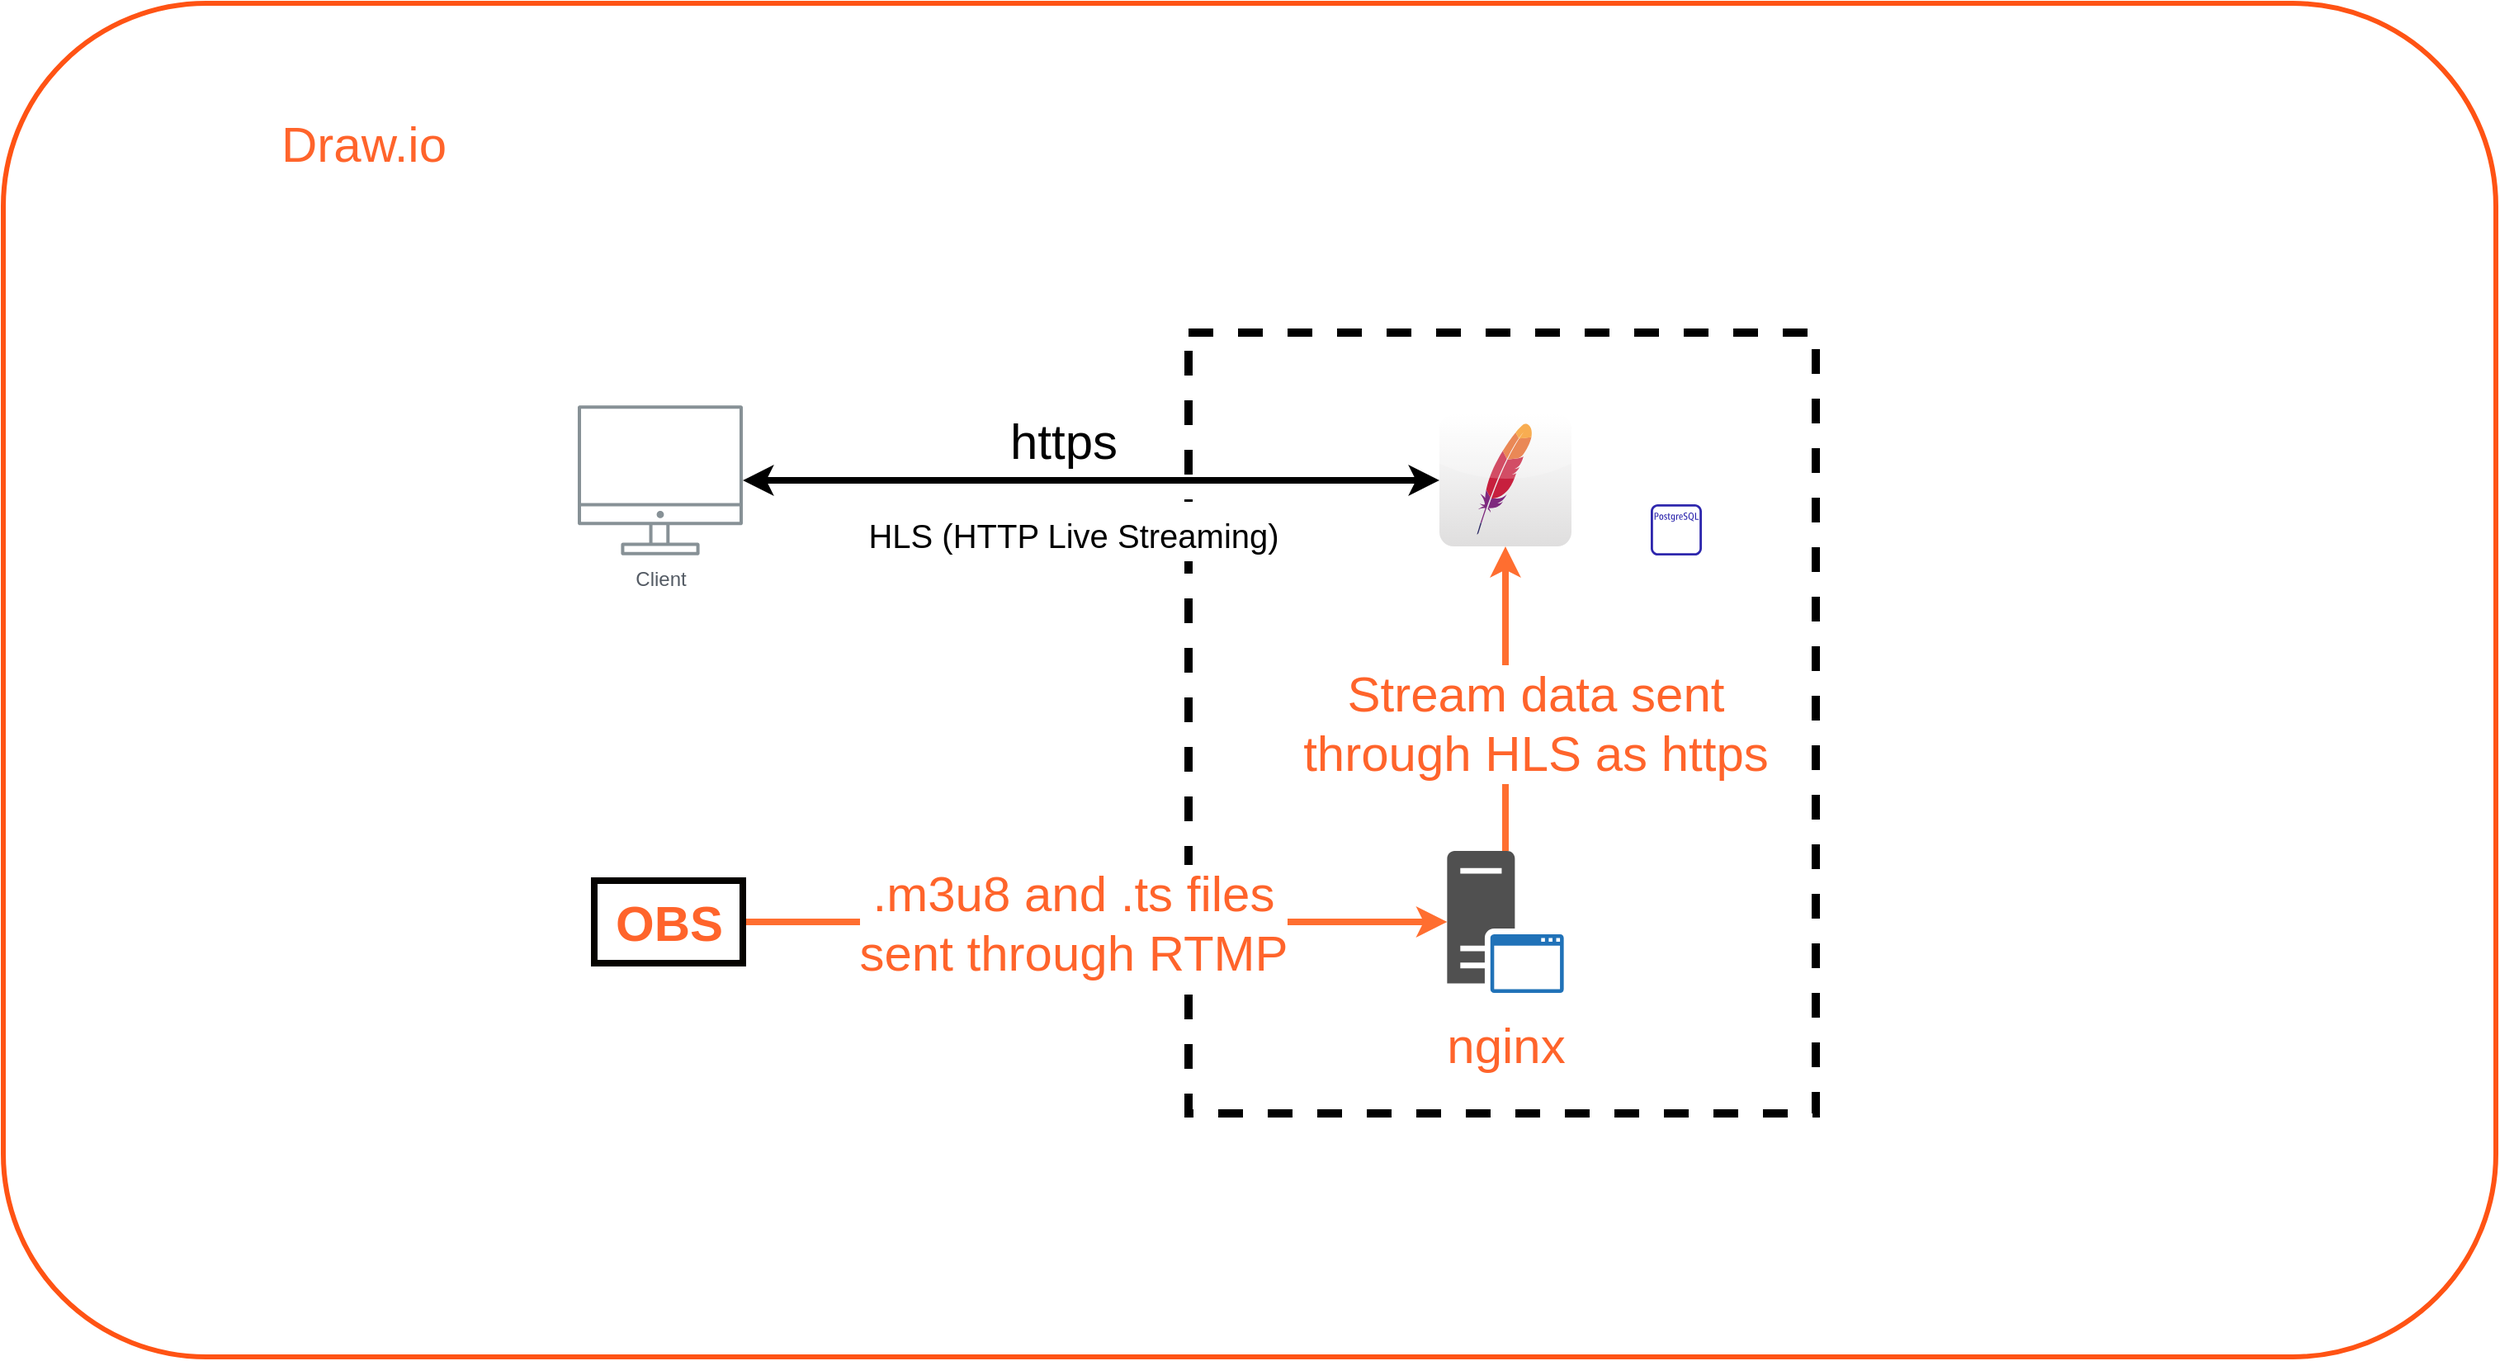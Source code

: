 <mxfile version="20.6.2" type="github">
  <diagram name="Page-1" id="74b105a0-9070-1c63-61bc-23e55f88626e">
    <mxGraphModel dx="3375" dy="1830" grid="1" gridSize="10" guides="1" tooltips="1" connect="1" arrows="1" fold="1" page="1" pageScale="1.5" pageWidth="1169" pageHeight="826" background="none" math="0" shadow="0">
      <root>
        <mxCell id="0" style=";html=1;" />
        <mxCell id="1" style=";html=1;" parent="0" />
        <mxCell id="Dv1WIKetxkHTB2Em4Z0x-17" value="" style="rounded=1;whiteSpace=wrap;html=1;strokeWidth=3;fontSize=30;fillColor=none;strokeColor=#FF5314;" vertex="1" parent="1">
          <mxGeometry x="122" y="209" width="1510" height="820" as="geometry" />
        </mxCell>
        <mxCell id="Dv1WIKetxkHTB2Em4Z0x-10" value="&lt;div&gt;Client&lt;/div&gt;&lt;div&gt;&lt;br&gt;&lt;/div&gt;" style="outlineConnect=0;gradientColor=none;fontColor=#545B64;strokeColor=none;fillColor=#879196;dashed=0;verticalLabelPosition=bottom;verticalAlign=top;align=center;html=1;fontSize=12;fontStyle=0;aspect=fixed;shape=mxgraph.aws4.illustration_desktop;pointerEvents=1;labelBackgroundColor=#ffffff;" vertex="1" parent="1">
          <mxGeometry x="470" y="452.5" width="100" height="91" as="geometry" />
        </mxCell>
        <mxCell id="Dv1WIKetxkHTB2Em4Z0x-12" value="" style="dashed=0;outlineConnect=0;html=1;align=center;labelPosition=center;verticalLabelPosition=bottom;verticalAlign=top;shape=mxgraph.webicons.apache;gradientColor=#DFDEDE" vertex="1" parent="1">
          <mxGeometry x="992" y="458" width="80" height="80" as="geometry" />
        </mxCell>
        <mxCell id="Dv1WIKetxkHTB2Em4Z0x-13" value="" style="shape=image;html=1;verticalAlign=top;verticalLabelPosition=bottom;labelBackgroundColor=#ffffff;imageAspect=0;aspect=fixed;image=https://cdn2.iconfinder.com/data/icons/boxicons-logos/24/bxl-django-128.png" vertex="1" parent="1">
          <mxGeometry x="1072" y="504" width="48" height="48" as="geometry" />
        </mxCell>
        <mxCell id="Dv1WIKetxkHTB2Em4Z0x-14" value="" style="rounded=0;whiteSpace=wrap;html=1;dashed=1;strokeWidth=5;fillColor=none;" vertex="1" parent="1">
          <mxGeometry x="840" y="408.5" width="380" height="473" as="geometry" />
        </mxCell>
        <mxCell id="Dv1WIKetxkHTB2Em4Z0x-15" value="" style="endArrow=classic;startArrow=classic;html=1;rounded=1;jumpSize=60;strokeColor=default;sketch=0;strokeWidth=4;" edge="1" parent="1" target="Dv1WIKetxkHTB2Em4Z0x-12" source="Dv1WIKetxkHTB2Em4Z0x-10">
          <mxGeometry width="50" height="50" relative="1" as="geometry">
            <mxPoint x="894" y="494" as="sourcePoint" />
            <mxPoint x="1000" y="494" as="targetPoint" />
          </mxGeometry>
        </mxCell>
        <mxCell id="Dv1WIKetxkHTB2Em4Z0x-16" value="https" style="edgeLabel;html=1;align=center;verticalAlign=middle;resizable=0;points=[];fontSize=30;" vertex="1" connectable="0" parent="Dv1WIKetxkHTB2Em4Z0x-15">
          <mxGeometry x="-0.129" y="-2" relative="1" as="geometry">
            <mxPoint x="10" y="-26" as="offset" />
          </mxGeometry>
        </mxCell>
        <mxCell id="Dv1WIKetxkHTB2Em4Z0x-18" value="&lt;font color=&quot;#FF642B&quot;&gt;Draw.io&lt;/font&gt;" style="text;html=1;align=center;verticalAlign=middle;resizable=0;points=[];autosize=1;strokeColor=none;fillColor=none;fontSize=30;" vertex="1" parent="1">
          <mxGeometry x="280" y="269" width="120" height="50" as="geometry" />
        </mxCell>
        <mxCell id="Dv1WIKetxkHTB2Em4Z0x-35" style="edgeStyle=orthogonalEdgeStyle;rounded=1;sketch=0;jumpSize=60;orthogonalLoop=1;jettySize=auto;html=1;strokeColor=#FF6E30;strokeWidth=4;fontSize=30;fontColor=#FF642B;" edge="1" parent="1" source="Dv1WIKetxkHTB2Em4Z0x-19" target="Dv1WIKetxkHTB2Em4Z0x-12">
          <mxGeometry relative="1" as="geometry" />
        </mxCell>
        <mxCell id="Dv1WIKetxkHTB2Em4Z0x-19" value="" style="sketch=0;pointerEvents=1;shadow=0;dashed=0;html=1;strokeColor=none;fillColor=#505050;labelPosition=center;verticalLabelPosition=bottom;verticalAlign=top;outlineConnect=0;align=center;shape=mxgraph.office.servers.application_server_blue;strokeWidth=3;fontSize=30;fontColor=#FF642B;" vertex="1" parent="1">
          <mxGeometry x="996.68" y="722.5" width="70.64" height="86" as="geometry" />
        </mxCell>
        <mxCell id="Dv1WIKetxkHTB2Em4Z0x-34" style="edgeStyle=orthogonalEdgeStyle;rounded=1;sketch=0;jumpSize=60;orthogonalLoop=1;jettySize=auto;html=1;strokeColor=#FF6E30;strokeWidth=4;fontSize=30;fontColor=#FF642B;" edge="1" parent="1" source="Dv1WIKetxkHTB2Em4Z0x-20" target="Dv1WIKetxkHTB2Em4Z0x-19">
          <mxGeometry relative="1" as="geometry" />
        </mxCell>
        <mxCell id="Dv1WIKetxkHTB2Em4Z0x-20" value="&lt;b&gt;OBS&lt;/b&gt;" style="text;html=1;align=center;verticalAlign=middle;resizable=0;points=[];autosize=1;strokeColor=#050300;fillColor=none;fontSize=30;fontColor=#FF642B;strokeWidth=4;" vertex="1" parent="1">
          <mxGeometry x="480" y="740.5" width="90" height="50" as="geometry" />
        </mxCell>
        <mxCell id="Dv1WIKetxkHTB2Em4Z0x-11" value="" style="sketch=0;outlineConnect=0;fontColor=#232F3E;gradientColor=none;fillColor=#2E27AD;strokeColor=none;dashed=0;verticalLabelPosition=bottom;verticalAlign=top;align=center;html=1;fontSize=12;fontStyle=0;aspect=fixed;pointerEvents=1;shape=mxgraph.aws4.rds_postgresql_instance_alt;" vertex="1" parent="1">
          <mxGeometry x="1120" y="512.5" width="31" height="31" as="geometry" />
        </mxCell>
        <mxCell id="Dv1WIKetxkHTB2Em4Z0x-21" value="&lt;font style=&quot;font-size: 20px;&quot;&gt;HLS (HTTP Live Streaming)&lt;/font&gt;" style="edgeLabel;html=1;align=center;verticalAlign=middle;resizable=0;points=[];fontSize=30;" vertex="1" connectable="0" parent="1">
          <mxGeometry x="770.005" y="528" as="geometry" />
        </mxCell>
        <mxCell id="Dv1WIKetxkHTB2Em4Z0x-22" value="&lt;div&gt;&lt;font style=&quot;font-size: 30px;&quot;&gt;.m3u8 and .ts files&lt;/font&gt;&lt;/div&gt;&lt;div&gt;&lt;font style=&quot;font-size: 30px;&quot;&gt;sent through RTMP&lt;br&gt;&lt;/font&gt;&lt;/div&gt;" style="text;html=1;align=center;verticalAlign=middle;resizable=0;points=[];autosize=1;strokeColor=none;fillColor=none;fontSize=30;fontColor=#FF642B;labelBackgroundColor=default;" vertex="1" parent="1">
          <mxGeometry x="630" y="720.5" width="280" height="90" as="geometry" />
        </mxCell>
        <mxCell id="Dv1WIKetxkHTB2Em4Z0x-32" value="nginx" style="text;html=1;align=center;verticalAlign=middle;resizable=0;points=[];autosize=1;strokeColor=none;fillColor=none;fontSize=30;fontColor=#FF642B;" vertex="1" parent="1">
          <mxGeometry x="982" y="814.5" width="100" height="50" as="geometry" />
        </mxCell>
        <mxCell id="Dv1WIKetxkHTB2Em4Z0x-33" value="&lt;div&gt;Stream data sent&lt;/div&gt;&lt;div&gt;through HLS as https&lt;br&gt;&lt;/div&gt;" style="text;html=1;align=center;verticalAlign=middle;resizable=0;points=[];autosize=1;strokeColor=none;fillColor=none;fontSize=30;fontColor=#FF642B;labelBackgroundColor=default;" vertex="1" parent="1">
          <mxGeometry x="900" y="600" width="300" height="90" as="geometry" />
        </mxCell>
      </root>
    </mxGraphModel>
  </diagram>
</mxfile>
